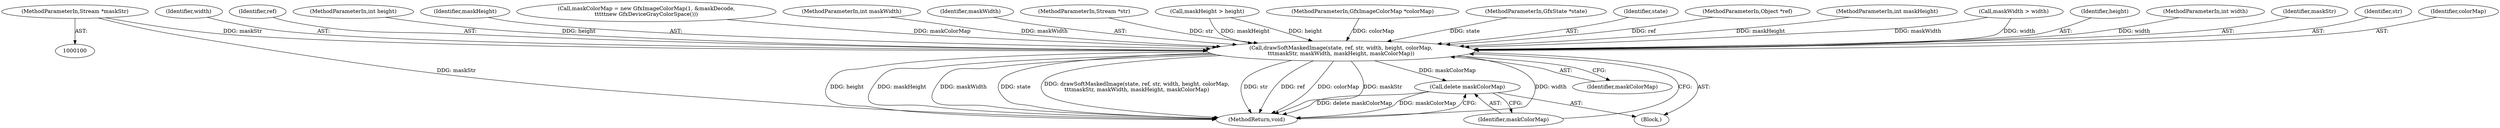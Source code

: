 digraph "0_poppler_7b2d314a61fd0e12f47c62996cb49ec0d1ba747a_11@pointer" {
"1000107" [label="(MethodParameterIn,Stream *maskStr)"];
"1000162" [label="(Call,drawSoftMaskedImage(state, ref, str, width, height, colorMap,\n\t\t\tmaskStr, maskWidth, maskHeight, maskColorMap))"];
"1000173" [label="(Call,delete maskColorMap)"];
"1000173" [label="(Call,delete maskColorMap)"];
"1000703" [label="(MethodReturn,void)"];
"1000168" [label="(Identifier,colorMap)"];
"1000166" [label="(Identifier,width)"];
"1000164" [label="(Identifier,ref)"];
"1000174" [label="(Identifier,maskColorMap)"];
"1000105" [label="(MethodParameterIn,int height)"];
"1000162" [label="(Call,drawSoftMaskedImage(state, ref, str, width, height, colorMap,\n\t\t\tmaskStr, maskWidth, maskHeight, maskColorMap))"];
"1000171" [label="(Identifier,maskHeight)"];
"1000138" [label="(Block,)"];
"1000157" [label="(Call,maskColorMap = new GfxImageColorMap(1, &maskDecode,\n\t\t\t\t\tnew GfxDeviceGrayColorSpace()))"];
"1000108" [label="(MethodParameterIn,int maskWidth)"];
"1000107" [label="(MethodParameterIn,Stream *maskStr)"];
"1000170" [label="(Identifier,maskWidth)"];
"1000103" [label="(MethodParameterIn,Stream *str)"];
"1000135" [label="(Call,maskHeight > height)"];
"1000106" [label="(MethodParameterIn,GfxImageColorMap *colorMap)"];
"1000101" [label="(MethodParameterIn,GfxState *state)"];
"1000163" [label="(Identifier,state)"];
"1000102" [label="(MethodParameterIn,Object *ref)"];
"1000109" [label="(MethodParameterIn,int maskHeight)"];
"1000132" [label="(Call,maskWidth > width)"];
"1000172" [label="(Identifier,maskColorMap)"];
"1000167" [label="(Identifier,height)"];
"1000104" [label="(MethodParameterIn,int width)"];
"1000169" [label="(Identifier,maskStr)"];
"1000165" [label="(Identifier,str)"];
"1000107" -> "1000100"  [label="AST: "];
"1000107" -> "1000703"  [label="DDG: maskStr"];
"1000107" -> "1000162"  [label="DDG: maskStr"];
"1000162" -> "1000138"  [label="AST: "];
"1000162" -> "1000172"  [label="CFG: "];
"1000163" -> "1000162"  [label="AST: "];
"1000164" -> "1000162"  [label="AST: "];
"1000165" -> "1000162"  [label="AST: "];
"1000166" -> "1000162"  [label="AST: "];
"1000167" -> "1000162"  [label="AST: "];
"1000168" -> "1000162"  [label="AST: "];
"1000169" -> "1000162"  [label="AST: "];
"1000170" -> "1000162"  [label="AST: "];
"1000171" -> "1000162"  [label="AST: "];
"1000172" -> "1000162"  [label="AST: "];
"1000174" -> "1000162"  [label="CFG: "];
"1000162" -> "1000703"  [label="DDG: ref"];
"1000162" -> "1000703"  [label="DDG: colorMap"];
"1000162" -> "1000703"  [label="DDG: maskStr"];
"1000162" -> "1000703"  [label="DDG: width"];
"1000162" -> "1000703"  [label="DDG: height"];
"1000162" -> "1000703"  [label="DDG: maskHeight"];
"1000162" -> "1000703"  [label="DDG: maskWidth"];
"1000162" -> "1000703"  [label="DDG: state"];
"1000162" -> "1000703"  [label="DDG: drawSoftMaskedImage(state, ref, str, width, height, colorMap,\n\t\t\tmaskStr, maskWidth, maskHeight, maskColorMap)"];
"1000162" -> "1000703"  [label="DDG: str"];
"1000101" -> "1000162"  [label="DDG: state"];
"1000102" -> "1000162"  [label="DDG: ref"];
"1000103" -> "1000162"  [label="DDG: str"];
"1000132" -> "1000162"  [label="DDG: width"];
"1000132" -> "1000162"  [label="DDG: maskWidth"];
"1000104" -> "1000162"  [label="DDG: width"];
"1000135" -> "1000162"  [label="DDG: height"];
"1000135" -> "1000162"  [label="DDG: maskHeight"];
"1000105" -> "1000162"  [label="DDG: height"];
"1000106" -> "1000162"  [label="DDG: colorMap"];
"1000108" -> "1000162"  [label="DDG: maskWidth"];
"1000109" -> "1000162"  [label="DDG: maskHeight"];
"1000157" -> "1000162"  [label="DDG: maskColorMap"];
"1000162" -> "1000173"  [label="DDG: maskColorMap"];
"1000173" -> "1000138"  [label="AST: "];
"1000173" -> "1000174"  [label="CFG: "];
"1000174" -> "1000173"  [label="AST: "];
"1000703" -> "1000173"  [label="CFG: "];
"1000173" -> "1000703"  [label="DDG: delete maskColorMap"];
"1000173" -> "1000703"  [label="DDG: maskColorMap"];
}
